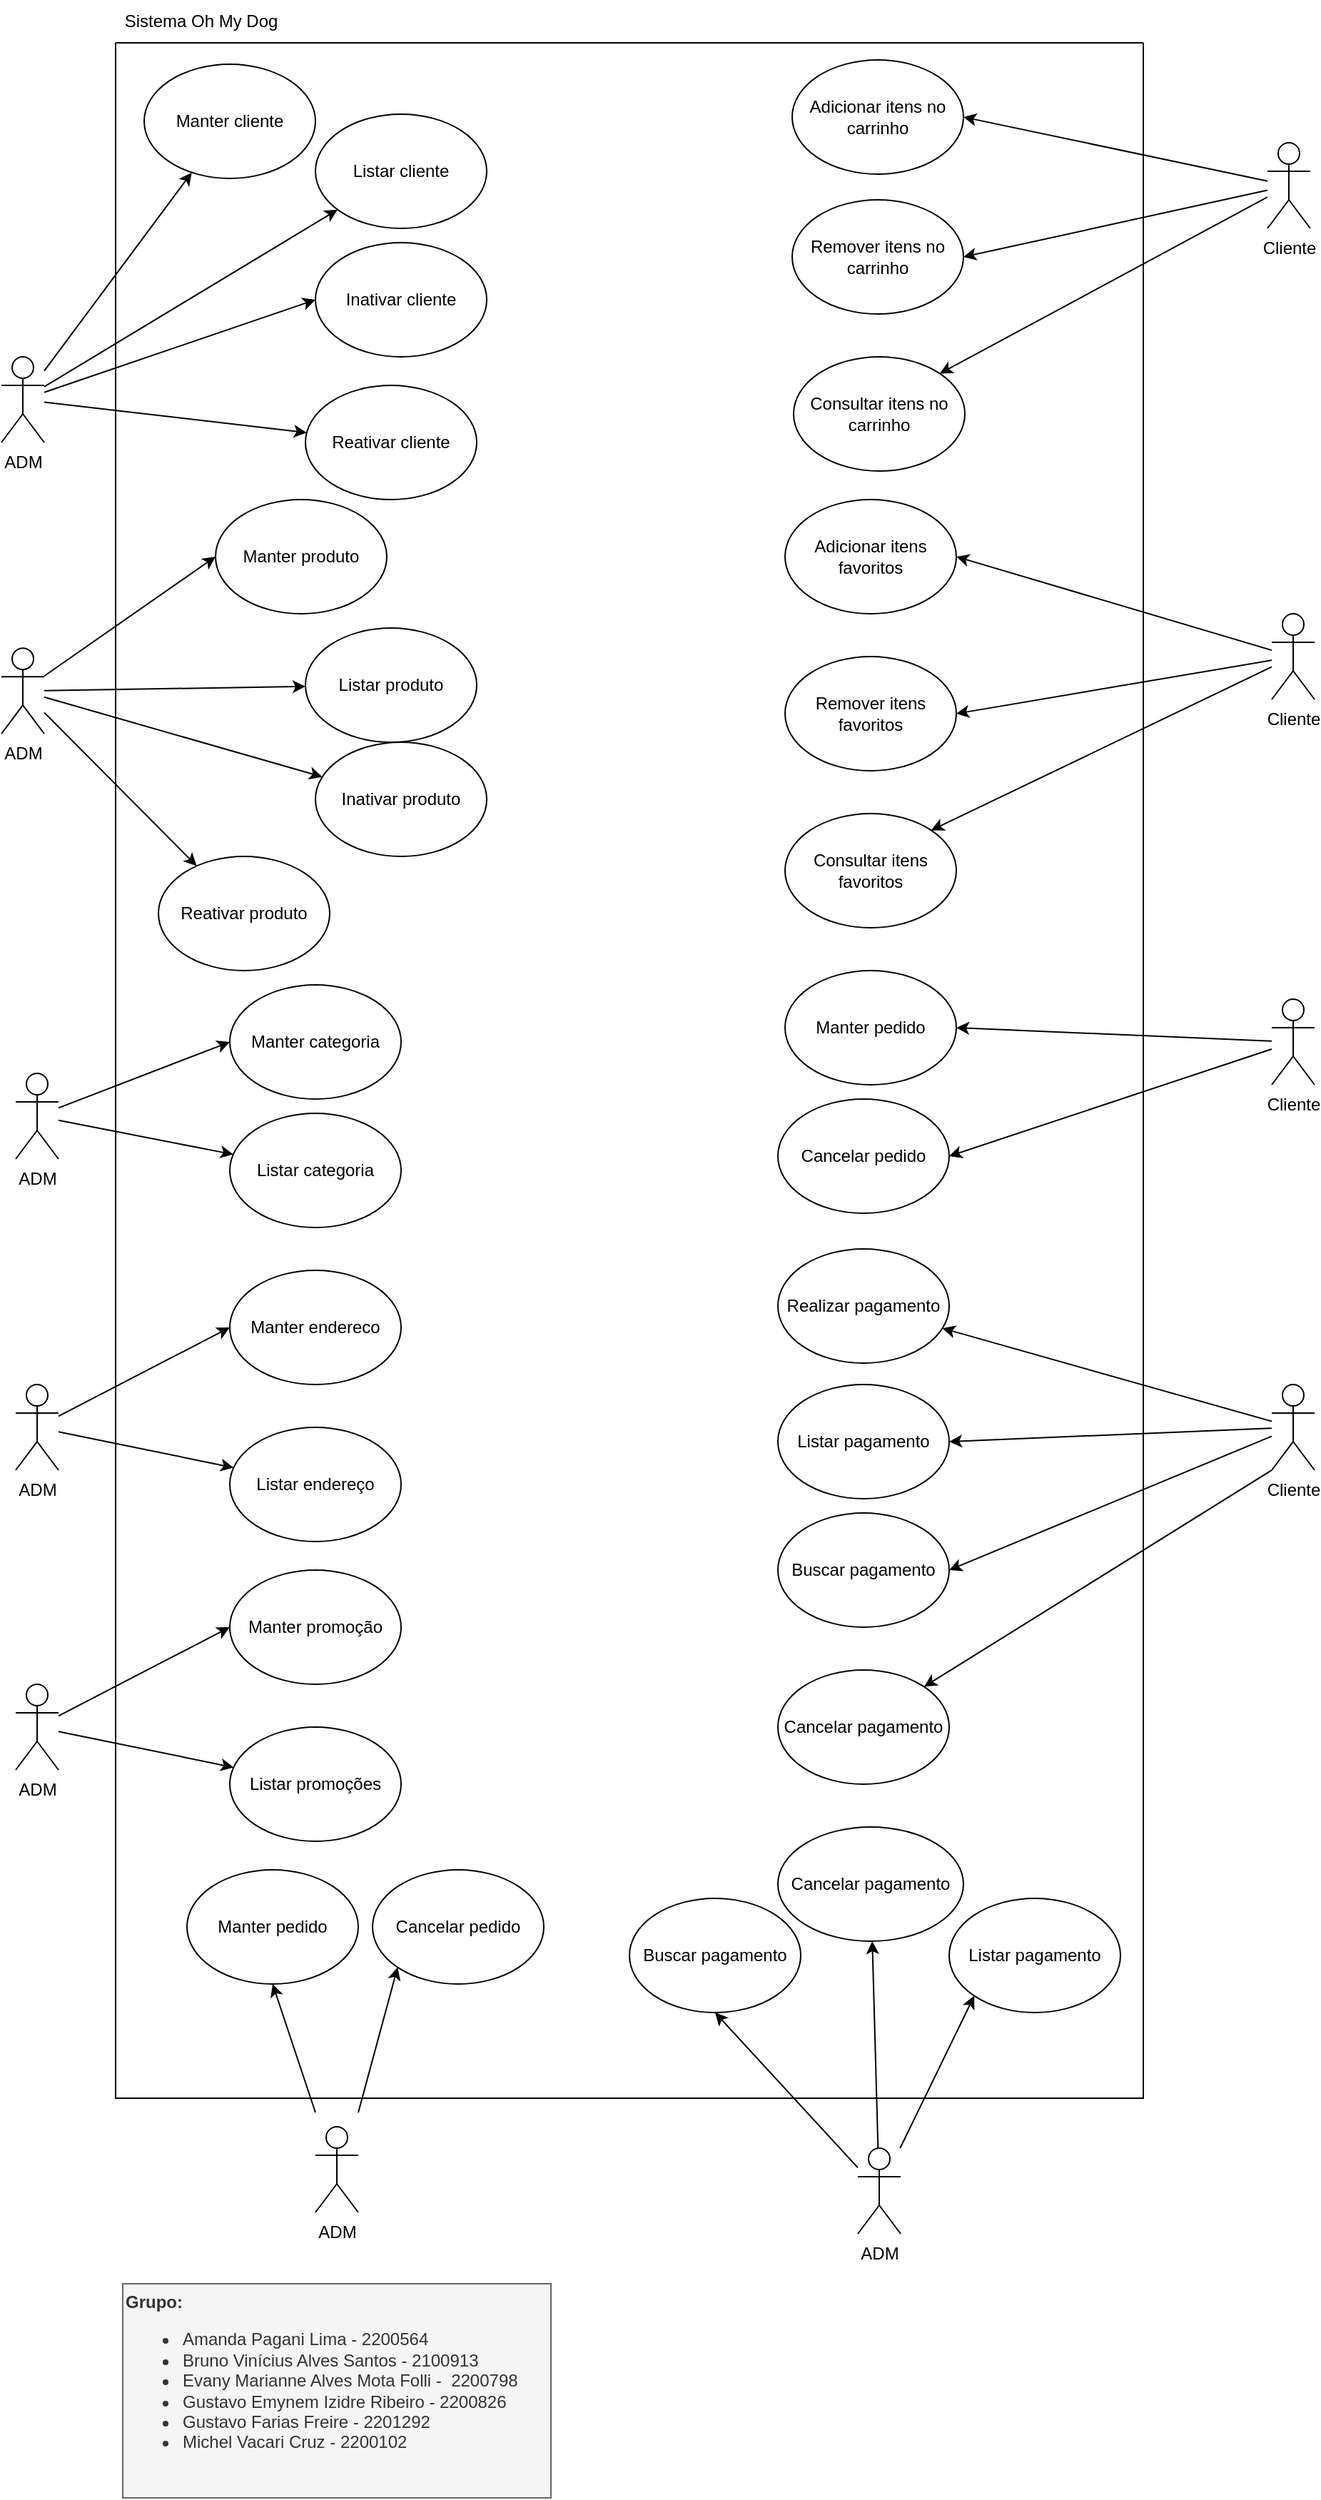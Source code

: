 <mxfile version="22.1.3" type="google">
  <diagram name="Página-1" id="7l8tyDfGLwZmdJZNz_ej">
    <mxGraphModel grid="1" page="1" gridSize="10" guides="1" tooltips="1" connect="1" arrows="1" fold="1" pageScale="1" pageWidth="827" pageHeight="1169" math="0" shadow="0">
      <root>
        <mxCell id="0" />
        <mxCell id="1" parent="0" />
        <mxCell id="vGXlyOVtwqllNXbLvumG-1" value="" style="swimlane;startSize=0;" vertex="1" parent="1">
          <mxGeometry x="160" y="-240" width="720" height="1440" as="geometry" />
        </mxCell>
        <mxCell id="vGXlyOVtwqllNXbLvumG-4" value="Manter cliente" style="ellipse;whiteSpace=wrap;html=1;" vertex="1" parent="vGXlyOVtwqllNXbLvumG-1">
          <mxGeometry x="20" y="15" width="120" height="80" as="geometry" />
        </mxCell>
        <mxCell id="vGXlyOVtwqllNXbLvumG-11" value="Inativar cliente" style="ellipse;whiteSpace=wrap;html=1;" vertex="1" parent="vGXlyOVtwqllNXbLvumG-1">
          <mxGeometry x="140" y="140" width="120" height="80" as="geometry" />
        </mxCell>
        <mxCell id="vGXlyOVtwqllNXbLvumG-10" value="Listar cliente" style="ellipse;whiteSpace=wrap;html=1;" vertex="1" parent="vGXlyOVtwqllNXbLvumG-1">
          <mxGeometry x="140" y="50" width="120" height="80" as="geometry" />
        </mxCell>
        <mxCell id="vGXlyOVtwqllNXbLvumG-23" value="Listar categoria" style="ellipse;whiteSpace=wrap;html=1;" vertex="1" parent="vGXlyOVtwqllNXbLvumG-1">
          <mxGeometry x="80" y="750" width="120" height="80" as="geometry" />
        </mxCell>
        <mxCell id="vGXlyOVtwqllNXbLvumG-5" value="Inativar produto" style="ellipse;whiteSpace=wrap;html=1;" vertex="1" parent="vGXlyOVtwqllNXbLvumG-1">
          <mxGeometry x="140" y="490.0" width="120" height="80" as="geometry" />
        </mxCell>
        <mxCell id="vGXlyOVtwqllNXbLvumG-6" value="Manter categoria" style="ellipse;whiteSpace=wrap;html=1;" vertex="1" parent="vGXlyOVtwqllNXbLvumG-1">
          <mxGeometry x="80" y="660" width="120" height="80" as="geometry" />
        </mxCell>
        <mxCell id="vGXlyOVtwqllNXbLvumG-17" value="Listar produto" style="ellipse;whiteSpace=wrap;html=1;" vertex="1" parent="vGXlyOVtwqllNXbLvumG-1">
          <mxGeometry x="133" y="410.0" width="120" height="80" as="geometry" />
        </mxCell>
        <mxCell id="vGXlyOVtwqllNXbLvumG-16" value="Manter produto" style="ellipse;whiteSpace=wrap;html=1;" vertex="1" parent="vGXlyOVtwqllNXbLvumG-1">
          <mxGeometry x="70" y="320.0" width="120" height="80" as="geometry" />
        </mxCell>
        <mxCell id="vGXlyOVtwqllNXbLvumG-24" value="ADM" style="shape=umlActor;verticalLabelPosition=bottom;verticalAlign=top;html=1;outlineConnect=0;" vertex="1" parent="vGXlyOVtwqllNXbLvumG-1">
          <mxGeometry x="-70" y="722" width="30" height="60" as="geometry" />
        </mxCell>
        <mxCell id="vGXlyOVtwqllNXbLvumG-25" value="" style="endArrow=classic;html=1;rounded=0;entryX=0;entryY=0.5;entryDx=0;entryDy=0;" edge="1" parent="vGXlyOVtwqllNXbLvumG-1" source="vGXlyOVtwqllNXbLvumG-24" target="vGXlyOVtwqllNXbLvumG-6">
          <mxGeometry width="50" height="50" relative="1" as="geometry">
            <mxPoint x="430" y="702" as="sourcePoint" />
            <mxPoint x="480" y="652" as="targetPoint" />
          </mxGeometry>
        </mxCell>
        <mxCell id="vGXlyOVtwqllNXbLvumG-27" value="" style="endArrow=classic;html=1;rounded=0;" edge="1" parent="vGXlyOVtwqllNXbLvumG-1" source="vGXlyOVtwqllNXbLvumG-24" target="vGXlyOVtwqllNXbLvumG-23">
          <mxGeometry width="50" height="50" relative="1" as="geometry">
            <mxPoint x="430" y="702" as="sourcePoint" />
            <mxPoint x="106.098" y="832.913" as="targetPoint" />
          </mxGeometry>
        </mxCell>
        <mxCell id="IdaOrlInzy_ssazZ83Ks-1" value="Reativar cliente" style="ellipse;whiteSpace=wrap;html=1;" vertex="1" parent="vGXlyOVtwqllNXbLvumG-1">
          <mxGeometry x="133" y="240" width="120" height="80" as="geometry" />
        </mxCell>
        <mxCell id="iEMNKNSbO0M06OVyzrgP-1" value="Reativar produto" style="ellipse;whiteSpace=wrap;html=1;" vertex="1" parent="vGXlyOVtwqllNXbLvumG-1">
          <mxGeometry x="30" y="570" width="120" height="80" as="geometry" />
        </mxCell>
        <mxCell id="vGXlyOVtwqllNXbLvumG-33" value="Remover itens no carrinho" style="ellipse;whiteSpace=wrap;html=1;" vertex="1" parent="vGXlyOVtwqllNXbLvumG-1">
          <mxGeometry x="474" y="110" width="120" height="80" as="geometry" />
        </mxCell>
        <mxCell id="vGXlyOVtwqllNXbLvumG-30" value="Adicionar itens no carrinho" style="ellipse;whiteSpace=wrap;html=1;" vertex="1" parent="vGXlyOVtwqllNXbLvumG-1">
          <mxGeometry x="474" y="12" width="120" height="80" as="geometry" />
        </mxCell>
        <mxCell id="IdaOrlInzy_ssazZ83Ks-5" value="Consultar itens no carrinho" style="ellipse;whiteSpace=wrap;html=1;" vertex="1" parent="vGXlyOVtwqllNXbLvumG-1">
          <mxGeometry x="475" y="220" width="120" height="80" as="geometry" />
        </mxCell>
        <mxCell id="iEMNKNSbO0M06OVyzrgP-9" value="ADM" style="shape=umlActor;verticalLabelPosition=bottom;verticalAlign=top;html=1;outlineConnect=0;" vertex="1" parent="vGXlyOVtwqllNXbLvumG-1">
          <mxGeometry x="-70" y="940" width="30" height="60" as="geometry" />
        </mxCell>
        <mxCell id="iEMNKNSbO0M06OVyzrgP-7" value="Manter endereco" style="ellipse;whiteSpace=wrap;html=1;" vertex="1" parent="vGXlyOVtwqllNXbLvumG-1">
          <mxGeometry x="80" y="860" width="120" height="80" as="geometry" />
        </mxCell>
        <mxCell id="iEMNKNSbO0M06OVyzrgP-6" value="Listar endereço" style="ellipse;whiteSpace=wrap;html=1;" vertex="1" parent="vGXlyOVtwqllNXbLvumG-1">
          <mxGeometry x="80" y="970" width="120" height="80" as="geometry" />
        </mxCell>
        <mxCell id="iEMNKNSbO0M06OVyzrgP-12" value="" style="endArrow=classic;html=1;rounded=0;" edge="1" parent="vGXlyOVtwqllNXbLvumG-1" source="iEMNKNSbO0M06OVyzrgP-9" target="iEMNKNSbO0M06OVyzrgP-6">
          <mxGeometry width="50" height="50" relative="1" as="geometry">
            <mxPoint x="430" y="910" as="sourcePoint" />
            <mxPoint x="106.098" y="1040.913" as="targetPoint" />
          </mxGeometry>
        </mxCell>
        <mxCell id="iEMNKNSbO0M06OVyzrgP-10" value="" style="endArrow=classic;html=1;rounded=0;entryX=0;entryY=0.5;entryDx=0;entryDy=0;" edge="1" parent="vGXlyOVtwqllNXbLvumG-1" source="iEMNKNSbO0M06OVyzrgP-9" target="iEMNKNSbO0M06OVyzrgP-7">
          <mxGeometry width="50" height="50" relative="1" as="geometry">
            <mxPoint x="430" y="910" as="sourcePoint" />
            <mxPoint x="480" y="860" as="targetPoint" />
          </mxGeometry>
        </mxCell>
        <mxCell id="iEMNKNSbO0M06OVyzrgP-20" value="ADM" style="shape=umlActor;verticalLabelPosition=bottom;verticalAlign=top;html=1;outlineConnect=0;" vertex="1" parent="vGXlyOVtwqllNXbLvumG-1">
          <mxGeometry x="-70" y="1150" width="30" height="60" as="geometry" />
        </mxCell>
        <mxCell id="iEMNKNSbO0M06OVyzrgP-21" value="Manter promoção" style="ellipse;whiteSpace=wrap;html=1;" vertex="1" parent="vGXlyOVtwqllNXbLvumG-1">
          <mxGeometry x="80" y="1070" width="120" height="80" as="geometry" />
        </mxCell>
        <mxCell id="iEMNKNSbO0M06OVyzrgP-22" value="Listar promoções" style="ellipse;whiteSpace=wrap;html=1;" vertex="1" parent="vGXlyOVtwqllNXbLvumG-1">
          <mxGeometry x="80" y="1180" width="120" height="80" as="geometry" />
        </mxCell>
        <mxCell id="iEMNKNSbO0M06OVyzrgP-23" value="" style="endArrow=classic;html=1;rounded=0;" edge="1" parent="vGXlyOVtwqllNXbLvumG-1" source="iEMNKNSbO0M06OVyzrgP-20" target="iEMNKNSbO0M06OVyzrgP-22">
          <mxGeometry width="50" height="50" relative="1" as="geometry">
            <mxPoint x="430" y="1120" as="sourcePoint" />
            <mxPoint x="106.098" y="1250.913" as="targetPoint" />
          </mxGeometry>
        </mxCell>
        <mxCell id="iEMNKNSbO0M06OVyzrgP-24" value="" style="endArrow=classic;html=1;rounded=0;entryX=0;entryY=0.5;entryDx=0;entryDy=0;" edge="1" parent="vGXlyOVtwqllNXbLvumG-1" source="iEMNKNSbO0M06OVyzrgP-20" target="iEMNKNSbO0M06OVyzrgP-21">
          <mxGeometry width="50" height="50" relative="1" as="geometry">
            <mxPoint x="430" y="1120" as="sourcePoint" />
            <mxPoint x="480" y="1070" as="targetPoint" />
          </mxGeometry>
        </mxCell>
        <mxCell id="iEMNKNSbO0M06OVyzrgP-60" value="Cancelar pedido" style="ellipse;whiteSpace=wrap;html=1;" vertex="1" parent="vGXlyOVtwqllNXbLvumG-1">
          <mxGeometry x="464" y="740" width="120" height="80" as="geometry" />
        </mxCell>
        <mxCell id="IdaOrlInzy_ssazZ83Ks-14" value="Realizar pagamento" style="ellipse;whiteSpace=wrap;html=1;" vertex="1" parent="vGXlyOVtwqllNXbLvumG-1">
          <mxGeometry x="464" y="845" width="120" height="80" as="geometry" />
        </mxCell>
        <mxCell id="IdaOrlInzy_ssazZ83Ks-9" value="Cancelar pagamento" style="ellipse;whiteSpace=wrap;html=1;" vertex="1" parent="vGXlyOVtwqllNXbLvumG-1">
          <mxGeometry x="464" y="1140" width="120" height="80" as="geometry" />
        </mxCell>
        <mxCell id="IdaOrlInzy_ssazZ83Ks-7" value="Buscar pagamento" style="ellipse;whiteSpace=wrap;html=1;" vertex="1" parent="vGXlyOVtwqllNXbLvumG-1">
          <mxGeometry x="464" y="1030" width="120" height="80" as="geometry" />
        </mxCell>
        <mxCell id="IdaOrlInzy_ssazZ83Ks-8" value="Listar pagamento" style="ellipse;whiteSpace=wrap;html=1;" vertex="1" parent="vGXlyOVtwqllNXbLvumG-1">
          <mxGeometry x="464" y="940" width="120" height="80" as="geometry" />
        </mxCell>
        <mxCell id="iEMNKNSbO0M06OVyzrgP-76" value="Cancelar pagamento" style="ellipse;whiteSpace=wrap;html=1;" vertex="1" parent="vGXlyOVtwqllNXbLvumG-1">
          <mxGeometry x="464" y="1250" width="130" height="80" as="geometry" />
        </mxCell>
        <mxCell id="iEMNKNSbO0M06OVyzrgP-81" value="Buscar pagamento" style="ellipse;whiteSpace=wrap;html=1;" vertex="1" parent="vGXlyOVtwqllNXbLvumG-1">
          <mxGeometry x="360" y="1300" width="120" height="80" as="geometry" />
        </mxCell>
        <mxCell id="iEMNKNSbO0M06OVyzrgP-83" value="" style="endArrow=classic;html=1;rounded=0;entryX=0;entryY=1;entryDx=0;entryDy=0;" edge="1" parent="vGXlyOVtwqllNXbLvumG-1" source="iEMNKNSbO0M06OVyzrgP-80" target="iEMNKNSbO0M06OVyzrgP-82">
          <mxGeometry width="50" height="50" relative="1" as="geometry">
            <mxPoint x="550" y="1440" as="sourcePoint" />
            <mxPoint x="670" y="1460" as="targetPoint" />
            <Array as="points" />
          </mxGeometry>
        </mxCell>
        <mxCell id="iEMNKNSbO0M06OVyzrgP-80" value="ADM" style="shape=umlActor;verticalLabelPosition=bottom;verticalAlign=top;html=1;outlineConnect=0;" vertex="1" parent="vGXlyOVtwqllNXbLvumG-1">
          <mxGeometry x="520" y="1475" width="30" height="60" as="geometry" />
        </mxCell>
        <mxCell id="iEMNKNSbO0M06OVyzrgP-78" value="" style="endArrow=classic;html=1;rounded=0;entryX=0.5;entryY=1;entryDx=0;entryDy=0;" edge="1" parent="vGXlyOVtwqllNXbLvumG-1" source="iEMNKNSbO0M06OVyzrgP-80" target="iEMNKNSbO0M06OVyzrgP-81">
          <mxGeometry width="50" height="50" relative="1" as="geometry">
            <mxPoint x="500" y="1470" as="sourcePoint" />
            <mxPoint x="660" y="1360" as="targetPoint" />
            <Array as="points" />
          </mxGeometry>
        </mxCell>
        <mxCell id="iEMNKNSbO0M06OVyzrgP-82" value="Listar pagamento" style="ellipse;whiteSpace=wrap;html=1;" vertex="1" parent="vGXlyOVtwqllNXbLvumG-1">
          <mxGeometry x="584" y="1300" width="120" height="80" as="geometry" />
        </mxCell>
        <mxCell id="iEMNKNSbO0M06OVyzrgP-67" value="Cancelar pedido" style="ellipse;whiteSpace=wrap;html=1;" vertex="1" parent="vGXlyOVtwqllNXbLvumG-1">
          <mxGeometry x="180" y="1280" width="120" height="80" as="geometry" />
        </mxCell>
        <mxCell id="iEMNKNSbO0M06OVyzrgP-68" value="Manter pedido" style="ellipse;whiteSpace=wrap;html=1;" vertex="1" parent="vGXlyOVtwqllNXbLvumG-1">
          <mxGeometry x="50" y="1280" width="120" height="80" as="geometry" />
        </mxCell>
        <mxCell id="iEMNKNSbO0M06OVyzrgP-61" value="Manter pedido" style="ellipse;whiteSpace=wrap;html=1;" vertex="1" parent="vGXlyOVtwqllNXbLvumG-1">
          <mxGeometry x="469" y="650" width="120" height="80" as="geometry" />
        </mxCell>
        <mxCell id="iEMNKNSbO0M06OVyzrgP-15" value="Consultar itens favoritos" style="ellipse;whiteSpace=wrap;html=1;" vertex="1" parent="vGXlyOVtwqllNXbLvumG-1">
          <mxGeometry x="469" y="540" width="120" height="80" as="geometry" />
        </mxCell>
        <mxCell id="iEMNKNSbO0M06OVyzrgP-13" value="Remover itens favoritos" style="ellipse;whiteSpace=wrap;html=1;" vertex="1" parent="vGXlyOVtwqllNXbLvumG-1">
          <mxGeometry x="469" y="430" width="120" height="80" as="geometry" />
        </mxCell>
        <mxCell id="iEMNKNSbO0M06OVyzrgP-14" value="Adicionar itens favoritos" style="ellipse;whiteSpace=wrap;html=1;" vertex="1" parent="vGXlyOVtwqllNXbLvumG-1">
          <mxGeometry x="469" y="320" width="120" height="80" as="geometry" />
        </mxCell>
        <mxCell id="IdaOrlInzy_ssazZ83Ks-16" value="" style="endArrow=classic;html=1;rounded=0;" edge="1" parent="vGXlyOVtwqllNXbLvumG-1" source="iEMNKNSbO0M06OVyzrgP-80" target="iEMNKNSbO0M06OVyzrgP-76">
          <mxGeometry width="50" height="50" relative="1" as="geometry">
            <mxPoint x="560" y="1485" as="sourcePoint" />
            <mxPoint x="612" y="1378" as="targetPoint" />
            <Array as="points" />
          </mxGeometry>
        </mxCell>
        <mxCell id="vGXlyOVtwqllNXbLvumG-3" value="ADM" style="shape=umlActor;verticalLabelPosition=bottom;verticalAlign=top;html=1;outlineConnect=0;" vertex="1" parent="1">
          <mxGeometry x="80" y="-20" width="30" height="60" as="geometry" />
        </mxCell>
        <mxCell id="vGXlyOVtwqllNXbLvumG-7" value="" style="endArrow=classic;html=1;rounded=0;" edge="1" parent="1" source="vGXlyOVtwqllNXbLvumG-3" target="vGXlyOVtwqllNXbLvumG-4">
          <mxGeometry width="50" height="50" relative="1" as="geometry">
            <mxPoint x="630" y="430" as="sourcePoint" />
            <mxPoint x="680" y="380" as="targetPoint" />
          </mxGeometry>
        </mxCell>
        <mxCell id="vGXlyOVtwqllNXbLvumG-13" value="Sistema Oh My Dog" style="text;html=1;strokeColor=none;fillColor=none;align=center;verticalAlign=middle;whiteSpace=wrap;rounded=0;" vertex="1" parent="1">
          <mxGeometry x="160" y="-270" width="120" height="30" as="geometry" />
        </mxCell>
        <mxCell id="vGXlyOVtwqllNXbLvumG-14" value="" style="endArrow=classic;html=1;rounded=0;" edge="1" parent="1" source="vGXlyOVtwqllNXbLvumG-3" target="vGXlyOVtwqllNXbLvumG-10">
          <mxGeometry width="50" height="50" relative="1" as="geometry">
            <mxPoint x="630" y="360" as="sourcePoint" />
            <mxPoint x="680" y="310" as="targetPoint" />
          </mxGeometry>
        </mxCell>
        <mxCell id="vGXlyOVtwqllNXbLvumG-15" value="" style="endArrow=classic;html=1;rounded=0;entryX=0;entryY=0.5;entryDx=0;entryDy=0;" edge="1" parent="1" source="vGXlyOVtwqllNXbLvumG-3" target="vGXlyOVtwqllNXbLvumG-11">
          <mxGeometry width="50" height="50" relative="1" as="geometry">
            <mxPoint x="300" y="120" as="sourcePoint" />
            <mxPoint x="680" y="310" as="targetPoint" />
          </mxGeometry>
        </mxCell>
        <mxCell id="vGXlyOVtwqllNXbLvumG-32" value="Cliente" style="shape=umlActor;verticalLabelPosition=bottom;verticalAlign=top;html=1;outlineConnect=0;" vertex="1" parent="1">
          <mxGeometry x="967" y="-170" width="30" height="60" as="geometry" />
        </mxCell>
        <mxCell id="iEMNKNSbO0M06OVyzrgP-5" value="" style="endArrow=classic;html=1;rounded=0;entryX=1;entryY=0;entryDx=0;entryDy=0;" edge="1" parent="1" source="vGXlyOVtwqllNXbLvumG-32" target="IdaOrlInzy_ssazZ83Ks-5">
          <mxGeometry width="50" height="50" relative="1" as="geometry">
            <mxPoint x="1040" y="-110" as="sourcePoint" />
            <mxPoint x="862" y="-78" as="targetPoint" />
            <Array as="points" />
          </mxGeometry>
        </mxCell>
        <mxCell id="iEMNKNSbO0M06OVyzrgP-4" value="" style="endArrow=classic;html=1;rounded=0;entryX=1;entryY=0.5;entryDx=0;entryDy=0;" edge="1" parent="1" source="vGXlyOVtwqllNXbLvumG-32" target="vGXlyOVtwqllNXbLvumG-33">
          <mxGeometry width="50" height="50" relative="1" as="geometry">
            <mxPoint x="1050" y="-130" as="sourcePoint" />
            <mxPoint x="880" y="-155" as="targetPoint" />
            <Array as="points" />
          </mxGeometry>
        </mxCell>
        <mxCell id="IdaOrlInzy_ssazZ83Ks-6" value="" style="endArrow=classic;html=1;rounded=0;" edge="1" parent="1" source="vGXlyOVtwqllNXbLvumG-3" target="IdaOrlInzy_ssazZ83Ks-1">
          <mxGeometry width="50" height="50" relative="1" as="geometry">
            <mxPoint x="150" y="13" as="sourcePoint" />
            <mxPoint x="330" y="-70" as="targetPoint" />
          </mxGeometry>
        </mxCell>
        <mxCell id="vGXlyOVtwqllNXbLvumG-21" value="ADM" style="shape=umlActor;verticalLabelPosition=bottom;verticalAlign=top;html=1;outlineConnect=0;" vertex="1" parent="1">
          <mxGeometry x="80" y="184.09" width="30" height="60" as="geometry" />
        </mxCell>
        <mxCell id="vGXlyOVtwqllNXbLvumG-8" value="" style="endArrow=classic;html=1;rounded=0;" edge="1" parent="1" source="vGXlyOVtwqllNXbLvumG-21" target="vGXlyOVtwqllNXbLvumG-5">
          <mxGeometry width="50" height="50" relative="1" as="geometry">
            <mxPoint x="580" y="414.09" as="sourcePoint" />
            <mxPoint x="630" y="364.09" as="targetPoint" />
          </mxGeometry>
        </mxCell>
        <mxCell id="vGXlyOVtwqllNXbLvumG-18" value="" style="endArrow=classic;html=1;rounded=0;entryX=0;entryY=0.5;entryDx=0;entryDy=0;" edge="1" parent="1" source="vGXlyOVtwqllNXbLvumG-21" target="vGXlyOVtwqllNXbLvumG-16">
          <mxGeometry width="50" height="50" relative="1" as="geometry">
            <mxPoint x="580" y="164.09" as="sourcePoint" />
            <mxPoint x="630" y="114.09" as="targetPoint" />
          </mxGeometry>
        </mxCell>
        <mxCell id="vGXlyOVtwqllNXbLvumG-19" value="" style="endArrow=classic;html=1;rounded=0;" edge="1" parent="1" source="vGXlyOVtwqllNXbLvumG-21" target="vGXlyOVtwqllNXbLvumG-17">
          <mxGeometry width="50" height="50" relative="1" as="geometry">
            <mxPoint x="580" y="164.09" as="sourcePoint" />
            <mxPoint x="630" y="114.09" as="targetPoint" />
          </mxGeometry>
        </mxCell>
        <mxCell id="iEMNKNSbO0M06OVyzrgP-2" value="" style="endArrow=classic;html=1;rounded=0;" edge="1" parent="1" source="vGXlyOVtwqllNXbLvumG-21" target="iEMNKNSbO0M06OVyzrgP-1">
          <mxGeometry width="50" height="50" relative="1" as="geometry">
            <mxPoint x="120" y="270" as="sourcePoint" />
            <mxPoint x="300" y="410" as="targetPoint" />
          </mxGeometry>
        </mxCell>
        <mxCell id="iEMNKNSbO0M06OVyzrgP-16" value="" style="endArrow=classic;html=1;rounded=0;entryX=1;entryY=0.5;entryDx=0;entryDy=0;" edge="1" parent="1" source="iEMNKNSbO0M06OVyzrgP-17" target="iEMNKNSbO0M06OVyzrgP-14">
          <mxGeometry width="50" height="50" relative="1" as="geometry">
            <mxPoint x="1040" y="175" as="sourcePoint" />
            <mxPoint x="950" y="135" as="targetPoint" />
            <Array as="points" />
          </mxGeometry>
        </mxCell>
        <mxCell id="iEMNKNSbO0M06OVyzrgP-17" value="Cliente" style="shape=umlActor;verticalLabelPosition=bottom;verticalAlign=top;html=1;outlineConnect=0;" vertex="1" parent="1">
          <mxGeometry x="970" y="160" width="30" height="60" as="geometry" />
        </mxCell>
        <mxCell id="iEMNKNSbO0M06OVyzrgP-18" value="" style="endArrow=classic;html=1;rounded=0;entryX=1;entryY=0;entryDx=0;entryDy=0;" edge="1" parent="1" source="iEMNKNSbO0M06OVyzrgP-17" target="iEMNKNSbO0M06OVyzrgP-15">
          <mxGeometry width="50" height="50" relative="1" as="geometry">
            <mxPoint x="1040" y="215" as="sourcePoint" />
            <mxPoint x="862" y="247" as="targetPoint" />
            <Array as="points" />
          </mxGeometry>
        </mxCell>
        <mxCell id="iEMNKNSbO0M06OVyzrgP-19" value="" style="endArrow=classic;html=1;rounded=0;entryX=1;entryY=0.5;entryDx=0;entryDy=0;" edge="1" parent="1" source="iEMNKNSbO0M06OVyzrgP-17" target="iEMNKNSbO0M06OVyzrgP-13">
          <mxGeometry width="50" height="50" relative="1" as="geometry">
            <mxPoint x="1050" y="195" as="sourcePoint" />
            <mxPoint x="880" y="170" as="targetPoint" />
            <Array as="points" />
          </mxGeometry>
        </mxCell>
        <mxCell id="iEMNKNSbO0M06OVyzrgP-63" value="" style="endArrow=classic;html=1;rounded=0;entryX=1;entryY=0.5;entryDx=0;entryDy=0;" edge="1" parent="1" source="iEMNKNSbO0M06OVyzrgP-64" target="iEMNKNSbO0M06OVyzrgP-61">
          <mxGeometry width="50" height="50" relative="1" as="geometry">
            <mxPoint x="970" y="490" as="sourcePoint" />
            <mxPoint x="950" y="455" as="targetPoint" />
            <Array as="points" />
          </mxGeometry>
        </mxCell>
        <mxCell id="iEMNKNSbO0M06OVyzrgP-64" value="Cliente" style="shape=umlActor;verticalLabelPosition=bottom;verticalAlign=top;html=1;outlineConnect=0;" vertex="1" parent="1">
          <mxGeometry x="970" y="430" width="30" height="60" as="geometry" />
        </mxCell>
        <mxCell id="iEMNKNSbO0M06OVyzrgP-66" value="" style="endArrow=classic;html=1;rounded=0;entryX=1;entryY=0.5;entryDx=0;entryDy=0;" edge="1" parent="1" source="iEMNKNSbO0M06OVyzrgP-64" target="iEMNKNSbO0M06OVyzrgP-60">
          <mxGeometry width="50" height="50" relative="1" as="geometry">
            <mxPoint x="1050" y="515" as="sourcePoint" />
            <mxPoint x="880" y="490" as="targetPoint" />
            <Array as="points" />
          </mxGeometry>
        </mxCell>
        <mxCell id="IdaOrlInzy_ssazZ83Ks-10" value="" style="endArrow=classic;html=1;rounded=0;entryX=1;entryY=0.5;entryDx=0;entryDy=0;" edge="1" parent="1" source="IdaOrlInzy_ssazZ83Ks-11" target="IdaOrlInzy_ssazZ83Ks-8">
          <mxGeometry width="50" height="50" relative="1" as="geometry">
            <mxPoint x="1030" y="820" as="sourcePoint" />
            <mxPoint x="1030" y="765" as="targetPoint" />
            <Array as="points" />
          </mxGeometry>
        </mxCell>
        <mxCell id="IdaOrlInzy_ssazZ83Ks-11" value="Cliente" style="shape=umlActor;verticalLabelPosition=bottom;verticalAlign=top;html=1;outlineConnect=0;" vertex="1" parent="1">
          <mxGeometry x="970" y="700" width="30" height="60" as="geometry" />
        </mxCell>
        <mxCell id="IdaOrlInzy_ssazZ83Ks-12" value="" style="endArrow=classic;html=1;rounded=0;entryX=1;entryY=0;entryDx=0;entryDy=0;exitX=0;exitY=1;exitDx=0;exitDy=0;exitPerimeter=0;" edge="1" parent="1" source="IdaOrlInzy_ssazZ83Ks-11" target="IdaOrlInzy_ssazZ83Ks-9">
          <mxGeometry width="50" height="50" relative="1" as="geometry">
            <mxPoint x="1120" y="845" as="sourcePoint" />
            <mxPoint x="942" y="877" as="targetPoint" />
            <Array as="points" />
          </mxGeometry>
        </mxCell>
        <mxCell id="IdaOrlInzy_ssazZ83Ks-13" value="" style="endArrow=classic;html=1;rounded=0;entryX=1;entryY=0.5;entryDx=0;entryDy=0;" edge="1" parent="1" source="IdaOrlInzy_ssazZ83Ks-11" target="IdaOrlInzy_ssazZ83Ks-7">
          <mxGeometry width="50" height="50" relative="1" as="geometry">
            <mxPoint x="1130" y="825" as="sourcePoint" />
            <mxPoint x="960" y="800" as="targetPoint" />
            <Array as="points" />
          </mxGeometry>
        </mxCell>
        <mxCell id="IdaOrlInzy_ssazZ83Ks-15" value="" style="endArrow=classic;html=1;rounded=0;" edge="1" parent="1" source="IdaOrlInzy_ssazZ83Ks-11" target="IdaOrlInzy_ssazZ83Ks-14">
          <mxGeometry width="50" height="50" relative="1" as="geometry">
            <mxPoint x="1130" y="815" as="sourcePoint" />
            <mxPoint x="900" y="850" as="targetPoint" />
            <Array as="points" />
          </mxGeometry>
        </mxCell>
        <mxCell id="iEMNKNSbO0M06OVyzrgP-3" value="" style="endArrow=classic;html=1;rounded=0;entryX=1;entryY=0.5;entryDx=0;entryDy=0;" edge="1" parent="1" source="vGXlyOVtwqllNXbLvumG-32" target="vGXlyOVtwqllNXbLvumG-30">
          <mxGeometry width="50" height="50" relative="1" as="geometry">
            <mxPoint x="1040" y="-150" as="sourcePoint" />
            <mxPoint x="950" y="-190" as="targetPoint" />
            <Array as="points" />
          </mxGeometry>
        </mxCell>
        <mxCell id="iEMNKNSbO0M06OVyzrgP-75" value="ADM" style="shape=umlActor;verticalLabelPosition=bottom;verticalAlign=top;html=1;outlineConnect=0;" vertex="1" parent="1">
          <mxGeometry x="300" y="1220" width="30" height="60" as="geometry" />
        </mxCell>
        <mxCell id="iEMNKNSbO0M06OVyzrgP-70" value="" style="endArrow=classic;html=1;rounded=0;entryX=0;entryY=1;entryDx=0;entryDy=0;" edge="1" parent="1" target="iEMNKNSbO0M06OVyzrgP-67">
          <mxGeometry width="50" height="50" relative="1" as="geometry">
            <mxPoint x="330" y="1210" as="sourcePoint" />
            <mxPoint x="430" y="1001" as="targetPoint" />
            <Array as="points" />
          </mxGeometry>
        </mxCell>
        <mxCell id="iEMNKNSbO0M06OVyzrgP-69" value="" style="endArrow=classic;html=1;rounded=0;entryX=0.5;entryY=1;entryDx=0;entryDy=0;" edge="1" parent="1" target="iEMNKNSbO0M06OVyzrgP-68">
          <mxGeometry width="50" height="50" relative="1" as="geometry">
            <mxPoint x="300" y="1210" as="sourcePoint" />
            <mxPoint x="500" y="966" as="targetPoint" />
            <Array as="points" />
          </mxGeometry>
        </mxCell>
        <mxCell id="iEMNKNSbO0M06OVyzrgP-88" value="&lt;div&gt;&lt;b&gt;Grupo:&lt;/b&gt;&lt;/div&gt;&lt;div&gt;&lt;ul&gt;&lt;li&gt;Amanda Pagani Lima - 2200564&lt;/li&gt;&lt;li&gt;Bruno Vinícius Alves Santos - 2100913&lt;/li&gt;&lt;li&gt;Evany Marianne Alves Mota Folli -&amp;nbsp; 2200798&lt;/li&gt;&lt;li&gt;Gustavo Emynem Izidre Ribeiro - 2200826&lt;/li&gt;&lt;li&gt;Gustavo Farias Freire - 2201292&lt;/li&gt;&lt;li&gt;Michel Vacari Cruz - 2200102&lt;/li&gt;&lt;/ul&gt;&lt;/div&gt;&lt;div&gt;&lt;br&gt;&lt;/div&gt;" style="text;html=1;align=left;verticalAlign=middle;resizable=0;points=[];autosize=1;strokeColor=#666666;fillColor=#f5f5f5;fontColor=#333333;" vertex="1" parent="1">
          <mxGeometry x="165" y="1330" width="300" height="150" as="geometry" />
        </mxCell>
      </root>
    </mxGraphModel>
  </diagram>
</mxfile>
